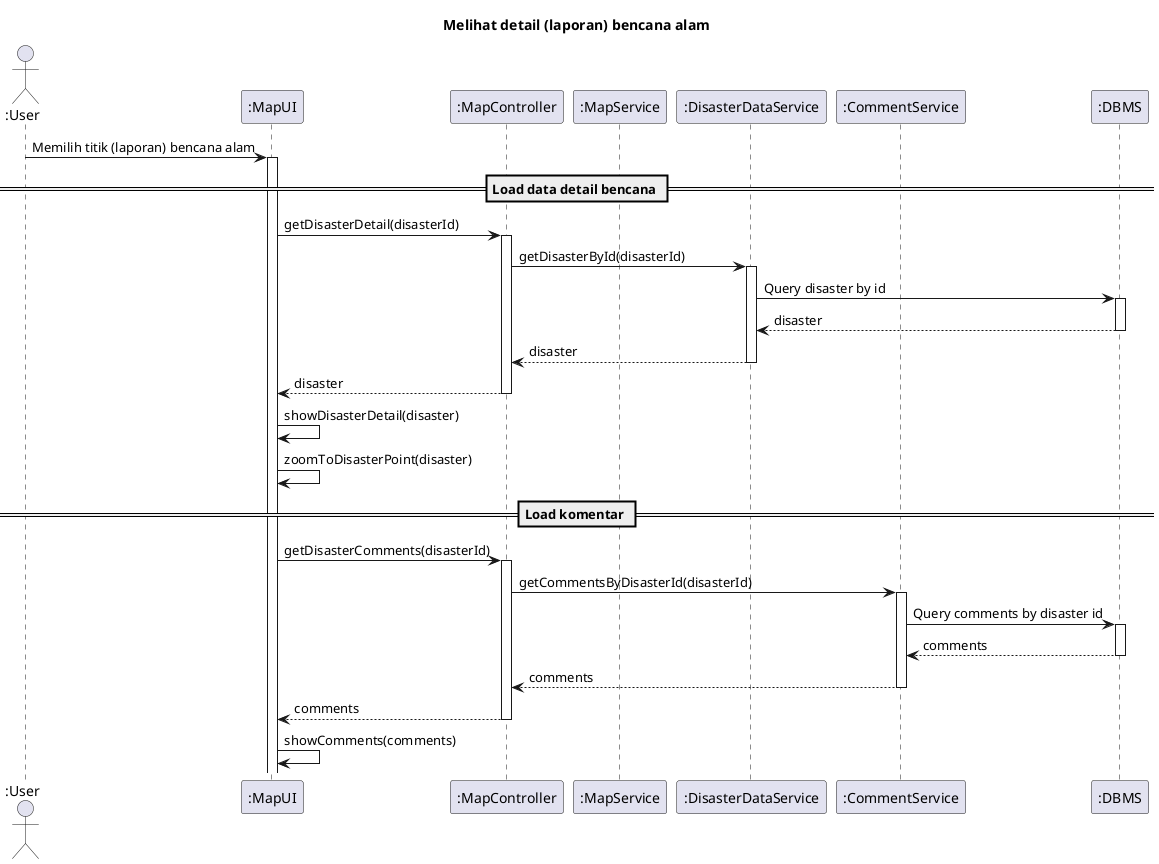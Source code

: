 @startuml SD-MAP-007 - Melihat detail (laporan) bencana alam

title Melihat detail (laporan) bencana alam

actor ":User" as user
participant ":MapUI" as view
participant ":MapController" as controller
participant ":MapService" as mapService
participant ":DisasterDataService" as disasterDataService
participant ":CommentService" as commentService
participant ":DBMS" as db

user -> view ++: Memilih titik (laporan) bencana alam 

== Load data detail bencana ==
view -> controller ++: getDisasterDetail(disasterId)
  controller -> disasterDataService ++: getDisasterById(disasterId)
      disasterDataService -> db ++: Query disaster by id
        return disaster
    return disaster
  return disaster

view -> view: showDisasterDetail(disaster)
view -> view: zoomToDisasterPoint(disaster)

== Load komentar ==
view -> controller ++: getDisasterComments(disasterId)
  controller -> commentService ++: getCommentsByDisasterId(disasterId)
    commentService -> db ++: Query comments by disaster id
      return comments
    return comments
  return comments

view -> view: showComments(comments)
 